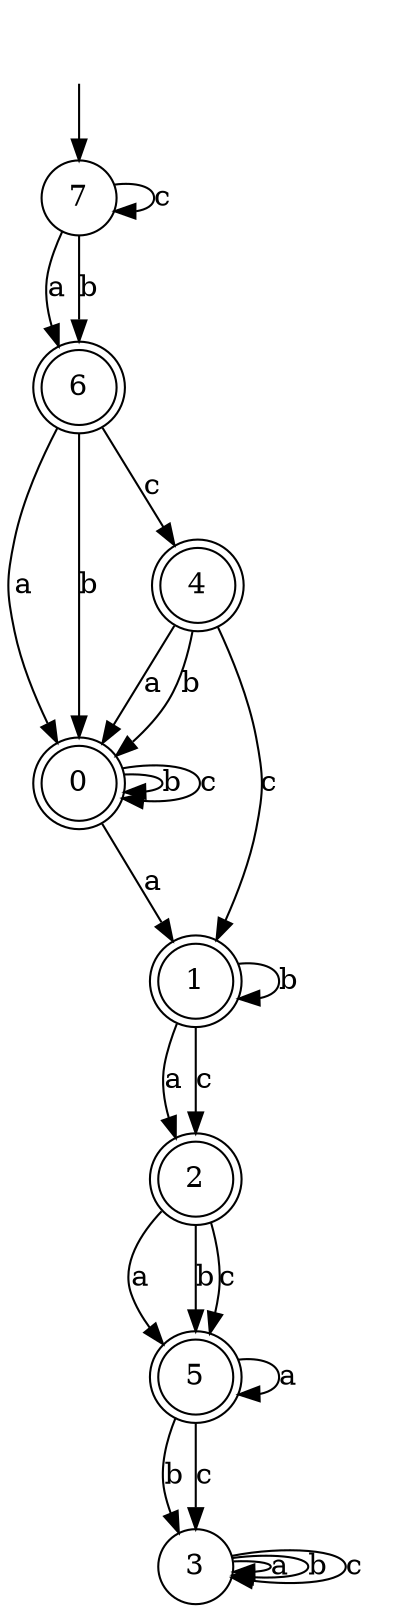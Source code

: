 digraph g {
__start [label=""shape=none]
	7[shape="circle" label="7"]
	0[shape="doublecircle" label="0"]
	1[shape="doublecircle" label="1"]
	2[shape="doublecircle" label="2"]
	3[shape="circle" label="3"]
	4[shape="doublecircle" label="4"]
	5[shape="doublecircle" label="5"]
	6[shape="doublecircle" label="6"]

__start -> 7
	0 -> 1 [label="a"]
	0 -> 0 [label="b"]
	0 -> 0 [label="c"]
	1 -> 2 [label="a"]
	1 -> 1 [label="b"]
	1 -> 2 [label="c"]
	2 -> 5 [label="a"]
	2 -> 5 [label="b"]
	2 -> 5 [label="c"]
	3 -> 3 [label="a"]
	3 -> 3 [label="b"]
	3 -> 3 [label="c"]
	4 -> 0 [label="a"]
	4 -> 0 [label="b"]
	4 -> 1 [label="c"]
	5 -> 5 [label="a"]
	5 -> 3 [label="b"]
	5 -> 3 [label="c"]
	6 -> 0 [label="a"]
	6 -> 0 [label="b"]
	6 -> 4 [label="c"]
	7 -> 6 [label="a"]
	7 -> 6 [label="b"]
	7 -> 7 [label="c"]
}
